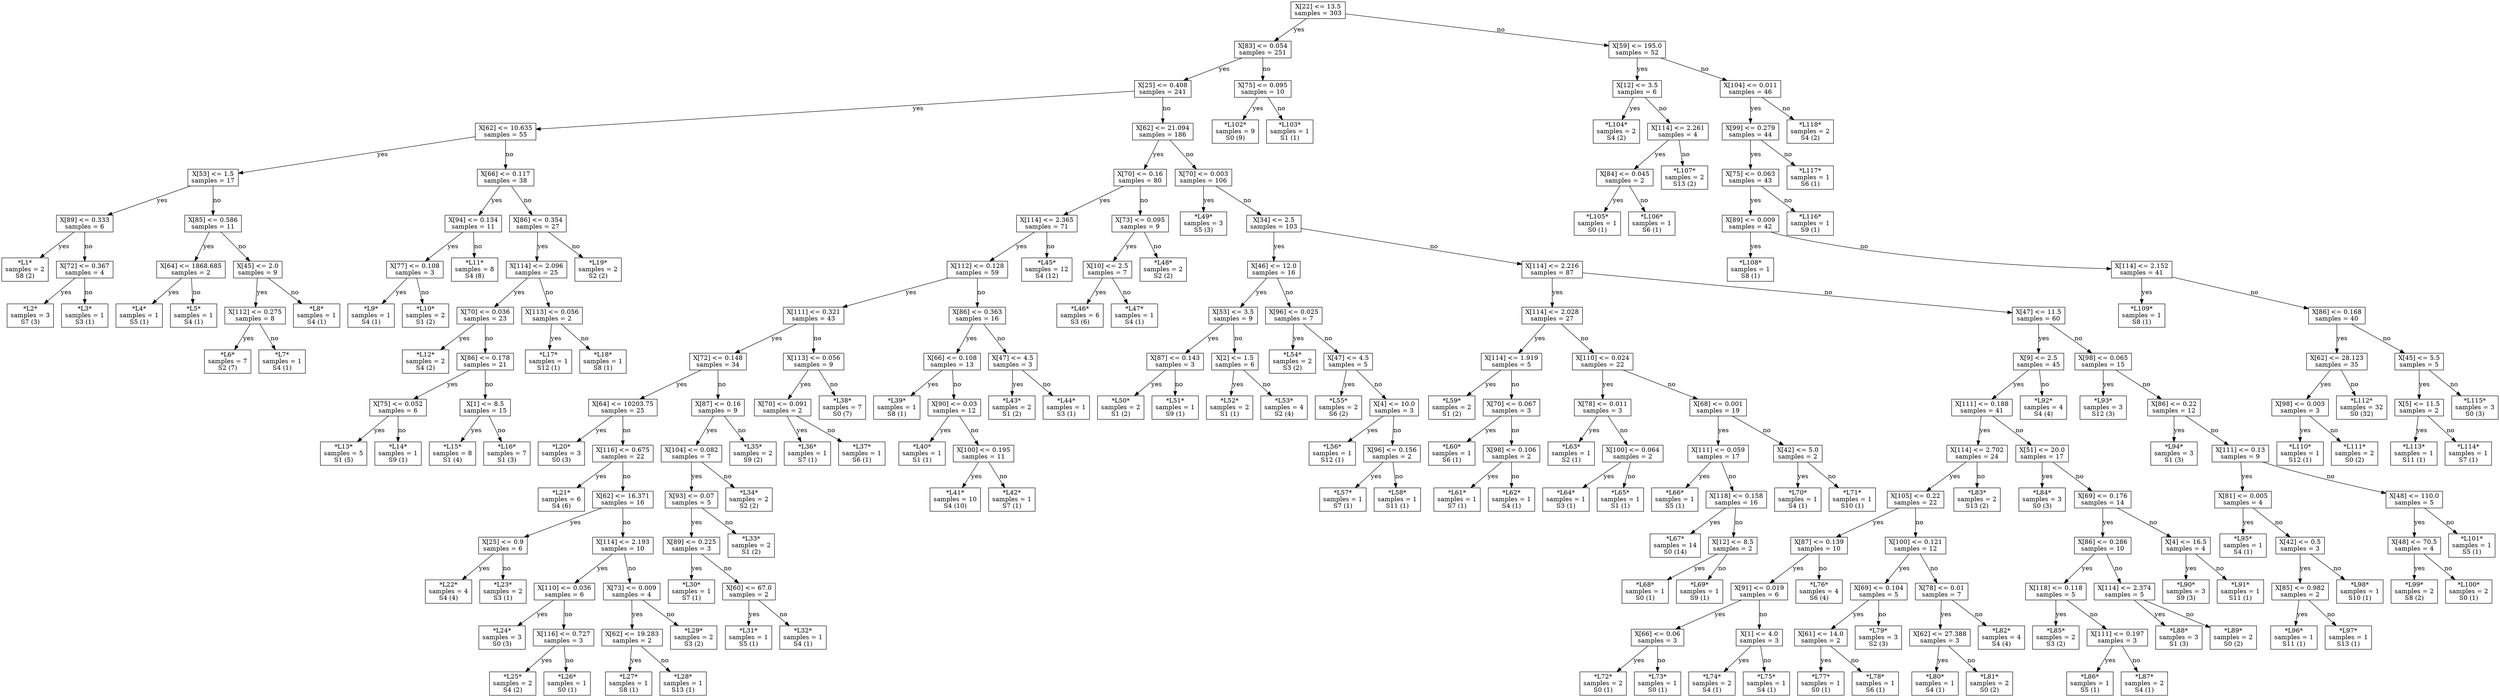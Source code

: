 digraph Tree {
node [shape=box] ;
0 [label="X[22] <= 13.5\nsamples = 303\n"] ;
1 [label="X[83] <= 0.054\nsamples = 251\n"] ;
0 -> 1 [label="yes"];
2 [label="X[25] <= 0.408\nsamples = 241\n"] ;
1 -> 2 [label="yes"];
3 [label="X[62] <= 10.635\nsamples = 55\n"] ;
2 -> 3 [label="yes"];
4 [label="X[53] <= 1.5\nsamples = 17\n"] ;
3 -> 4 [label="yes"];
5 [label="X[89] <= 0.333\nsamples = 6\n"] ;
4 -> 5 [label="yes"];
6 [label="*L1*\nsamples = 2\nS8 (2)\n"] ;
5 -> 6 [label="yes"];
7 [label="X[72] <= 0.367\nsamples = 4\n"] ;
5 -> 7 [label="no"];
8 [label="*L2*\nsamples = 3\nS7 (3)\n"] ;
7 -> 8 [label="yes"];
9 [label="*L3*\nsamples = 1\nS3 (1)\n"] ;
7 -> 9 [label="no"];
10 [label="X[85] <= 0.586\nsamples = 11\n"] ;
4 -> 10 [label="no"];
11 [label="X[64] <= 1868.685\nsamples = 2\n"] ;
10 -> 11 [label="yes"];
12 [label="*L4*\nsamples = 1\nS5 (1)\n"] ;
11 -> 12 [label="yes"];
13 [label="*L5*\nsamples = 1\nS4 (1)\n"] ;
11 -> 13 [label="no"];
14 [label="X[45] <= 2.0\nsamples = 9\n"] ;
10 -> 14 [label="no"];
15 [label="X[112] <= 0.275\nsamples = 8\n"] ;
14 -> 15 [label="yes"];
16 [label="*L6*\nsamples = 7\nS2 (7)\n"] ;
15 -> 16 [label="yes"];
17 [label="*L7*\nsamples = 1\nS4 (1)\n"] ;
15 -> 17 [label="no"];
18 [label="*L8*\nsamples = 1\nS4 (1)\n"] ;
14 -> 18 [label="no"];
19 [label="X[66] <= 0.117\nsamples = 38\n"] ;
3 -> 19 [label="no"];
20 [label="X[94] <= 0.134\nsamples = 11\n"] ;
19 -> 20 [label="yes"];
21 [label="X[77] <= 0.108\nsamples = 3\n"] ;
20 -> 21 [label="yes"];
22 [label="*L9*\nsamples = 1\nS4 (1)\n"] ;
21 -> 22 [label="yes"];
23 [label="*L10*\nsamples = 2\nS1 (2)\n"] ;
21 -> 23 [label="no"];
24 [label="*L11*\nsamples = 8\nS4 (8)\n"] ;
20 -> 24 [label="no"];
25 [label="X[86] <= 0.354\nsamples = 27\n"] ;
19 -> 25 [label="no"];
26 [label="X[114] <= 2.096\nsamples = 25\n"] ;
25 -> 26 [label="yes"];
27 [label="X[70] <= 0.036\nsamples = 23\n"] ;
26 -> 27 [label="yes"];
28 [label="*L12*\nsamples = 2\nS4 (2)\n"] ;
27 -> 28 [label="yes"];
29 [label="X[86] <= 0.178\nsamples = 21\n"] ;
27 -> 29 [label="no"];
30 [label="X[75] <= 0.052\nsamples = 6\n"] ;
29 -> 30 [label="yes"];
31 [label="*L13*\nsamples = 5\nS1 (5)\n"] ;
30 -> 31 [label="yes"];
32 [label="*L14*\nsamples = 1\nS9 (1)\n"] ;
30 -> 32 [label="no"];
33 [label="X[1] <= 8.5\nsamples = 15\n"] ;
29 -> 33 [label="no"];
34 [label="*L15*\nsamples = 8\nS1 (4)\n"] ;
33 -> 34 [label="yes"];
35 [label="*L16*\nsamples = 7\nS1 (3)\n"] ;
33 -> 35 [label="no"];
36 [label="X[113] <= 0.056\nsamples = 2\n"] ;
26 -> 36 [label="no"];
37 [label="*L17*\nsamples = 1\nS12 (1)\n"] ;
36 -> 37 [label="yes"];
38 [label="*L18*\nsamples = 1\nS8 (1)\n"] ;
36 -> 38 [label="no"];
39 [label="*L19*\nsamples = 2\nS2 (2)\n"] ;
25 -> 39 [label="no"];
40 [label="X[62] <= 21.094\nsamples = 186\n"] ;
2 -> 40 [label="no"];
41 [label="X[70] <= 0.16\nsamples = 80\n"] ;
40 -> 41 [label="yes"];
42 [label="X[114] <= 2.365\nsamples = 71\n"] ;
41 -> 42 [label="yes"];
43 [label="X[112] <= 0.128\nsamples = 59\n"] ;
42 -> 43 [label="yes"];
44 [label="X[111] <= 0.321\nsamples = 43\n"] ;
43 -> 44 [label="yes"];
45 [label="X[72] <= 0.148\nsamples = 34\n"] ;
44 -> 45 [label="yes"];
46 [label="X[64] <= 10203.75\nsamples = 25\n"] ;
45 -> 46 [label="yes"];
47 [label="*L20*\nsamples = 3\nS0 (3)\n"] ;
46 -> 47 [label="yes"];
48 [label="X[116] <= 0.675\nsamples = 22\n"] ;
46 -> 48 [label="no"];
49 [label="*L21*\nsamples = 6\nS4 (6)\n"] ;
48 -> 49 [label="yes"];
50 [label="X[62] <= 16.371\nsamples = 16\n"] ;
48 -> 50 [label="no"];
51 [label="X[25] <= 0.9\nsamples = 6\n"] ;
50 -> 51 [label="yes"];
52 [label="*L22*\nsamples = 4\nS4 (4)\n"] ;
51 -> 52 [label="yes"];
53 [label="*L23*\nsamples = 2\nS3 (1)\n"] ;
51 -> 53 [label="no"];
54 [label="X[114] <= 2.193\nsamples = 10\n"] ;
50 -> 54 [label="no"];
55 [label="X[110] <= 0.036\nsamples = 6\n"] ;
54 -> 55 [label="yes"];
56 [label="*L24*\nsamples = 3\nS0 (3)\n"] ;
55 -> 56 [label="yes"];
57 [label="X[116] <= 0.727\nsamples = 3\n"] ;
55 -> 57 [label="no"];
58 [label="*L25*\nsamples = 2\nS4 (2)\n"] ;
57 -> 58 [label="yes"];
59 [label="*L26*\nsamples = 1\nS0 (1)\n"] ;
57 -> 59 [label="no"];
60 [label="X[73] <= 0.009\nsamples = 4\n"] ;
54 -> 60 [label="no"];
61 [label="X[62] <= 19.283\nsamples = 2\n"] ;
60 -> 61 [label="yes"];
62 [label="*L27*\nsamples = 1\nS8 (1)\n"] ;
61 -> 62 [label="yes"];
63 [label="*L28*\nsamples = 1\nS13 (1)\n"] ;
61 -> 63 [label="no"];
64 [label="*L29*\nsamples = 2\nS3 (2)\n"] ;
60 -> 64 [label="no"];
65 [label="X[87] <= 0.16\nsamples = 9\n"] ;
45 -> 65 [label="no"];
66 [label="X[104] <= 0.082\nsamples = 7\n"] ;
65 -> 66 [label="yes"];
67 [label="X[93] <= 0.07\nsamples = 5\n"] ;
66 -> 67 [label="yes"];
68 [label="X[89] <= 0.225\nsamples = 3\n"] ;
67 -> 68 [label="yes"];
69 [label="*L30*\nsamples = 1\nS7 (1)\n"] ;
68 -> 69 [label="yes"];
70 [label="X[60] <= 67.0\nsamples = 2\n"] ;
68 -> 70 [label="no"];
71 [label="*L31*\nsamples = 1\nS5 (1)\n"] ;
70 -> 71 [label="yes"];
72 [label="*L32*\nsamples = 1\nS4 (1)\n"] ;
70 -> 72 [label="no"];
73 [label="*L33*\nsamples = 2\nS1 (2)\n"] ;
67 -> 73 [label="no"];
74 [label="*L34*\nsamples = 2\nS2 (2)\n"] ;
66 -> 74 [label="no"];
75 [label="*L35*\nsamples = 2\nS9 (2)\n"] ;
65 -> 75 [label="no"];
76 [label="X[113] <= 0.056\nsamples = 9\n"] ;
44 -> 76 [label="no"];
77 [label="X[70] <= 0.091\nsamples = 2\n"] ;
76 -> 77 [label="yes"];
78 [label="*L36*\nsamples = 1\nS7 (1)\n"] ;
77 -> 78 [label="yes"];
79 [label="*L37*\nsamples = 1\nS6 (1)\n"] ;
77 -> 79 [label="no"];
80 [label="*L38*\nsamples = 7\nS0 (7)\n"] ;
76 -> 80 [label="no"];
81 [label="X[86] <= 0.363\nsamples = 16\n"] ;
43 -> 81 [label="no"];
82 [label="X[66] <= 0.108\nsamples = 13\n"] ;
81 -> 82 [label="yes"];
83 [label="*L39*\nsamples = 1\nS8 (1)\n"] ;
82 -> 83 [label="yes"];
84 [label="X[90] <= 0.03\nsamples = 12\n"] ;
82 -> 84 [label="no"];
85 [label="*L40*\nsamples = 1\nS1 (1)\n"] ;
84 -> 85 [label="yes"];
86 [label="X[100] <= 0.195\nsamples = 11\n"] ;
84 -> 86 [label="no"];
87 [label="*L41*\nsamples = 10\nS4 (10)\n"] ;
86 -> 87 [label="yes"];
88 [label="*L42*\nsamples = 1\nS7 (1)\n"] ;
86 -> 88 [label="no"];
89 [label="X[47] <= 4.5\nsamples = 3\n"] ;
81 -> 89 [label="no"];
90 [label="*L43*\nsamples = 2\nS1 (2)\n"] ;
89 -> 90 [label="yes"];
91 [label="*L44*\nsamples = 1\nS3 (1)\n"] ;
89 -> 91 [label="no"];
92 [label="*L45*\nsamples = 12\nS4 (12)\n"] ;
42 -> 92 [label="no"];
93 [label="X[73] <= 0.095\nsamples = 9\n"] ;
41 -> 93 [label="no"];
94 [label="X[10] <= 2.5\nsamples = 7\n"] ;
93 -> 94 [label="yes"];
95 [label="*L46*\nsamples = 6\nS3 (6)\n"] ;
94 -> 95 [label="yes"];
96 [label="*L47*\nsamples = 1\nS4 (1)\n"] ;
94 -> 96 [label="no"];
97 [label="*L48*\nsamples = 2\nS2 (2)\n"] ;
93 -> 97 [label="no"];
98 [label="X[70] <= 0.003\nsamples = 106\n"] ;
40 -> 98 [label="no"];
99 [label="*L49*\nsamples = 3\nS5 (3)\n"] ;
98 -> 99 [label="yes"];
100 [label="X[34] <= 2.5\nsamples = 103\n"] ;
98 -> 100 [label="no"];
101 [label="X[46] <= 12.0\nsamples = 16\n"] ;
100 -> 101 [label="yes"];
102 [label="X[53] <= 3.5\nsamples = 9\n"] ;
101 -> 102 [label="yes"];
103 [label="X[87] <= 0.143\nsamples = 3\n"] ;
102 -> 103 [label="yes"];
104 [label="*L50*\nsamples = 2\nS1 (2)\n"] ;
103 -> 104 [label="yes"];
105 [label="*L51*\nsamples = 1\nS9 (1)\n"] ;
103 -> 105 [label="no"];
106 [label="X[2] <= 1.5\nsamples = 6\n"] ;
102 -> 106 [label="no"];
107 [label="*L52*\nsamples = 2\nS1 (1)\n"] ;
106 -> 107 [label="yes"];
108 [label="*L53*\nsamples = 4\nS2 (4)\n"] ;
106 -> 108 [label="no"];
109 [label="X[96] <= 0.025\nsamples = 7\n"] ;
101 -> 109 [label="no"];
110 [label="*L54*\nsamples = 2\nS3 (2)\n"] ;
109 -> 110 [label="yes"];
111 [label="X[47] <= 4.5\nsamples = 5\n"] ;
109 -> 111 [label="no"];
112 [label="*L55*\nsamples = 2\nS6 (2)\n"] ;
111 -> 112 [label="yes"];
113 [label="X[4] <= 10.0\nsamples = 3\n"] ;
111 -> 113 [label="no"];
114 [label="*L56*\nsamples = 1\nS12 (1)\n"] ;
113 -> 114 [label="yes"];
115 [label="X[96] <= 0.156\nsamples = 2\n"] ;
113 -> 115 [label="no"];
116 [label="*L57*\nsamples = 1\nS7 (1)\n"] ;
115 -> 116 [label="yes"];
117 [label="*L58*\nsamples = 1\nS11 (1)\n"] ;
115 -> 117 [label="no"];
118 [label="X[114] <= 2.216\nsamples = 87\n"] ;
100 -> 118 [label="no"];
119 [label="X[114] <= 2.028\nsamples = 27\n"] ;
118 -> 119 [label="yes"];
120 [label="X[114] <= 1.919\nsamples = 5\n"] ;
119 -> 120 [label="yes"];
121 [label="*L59*\nsamples = 2\nS1 (2)\n"] ;
120 -> 121 [label="yes"];
122 [label="X[70] <= 0.067\nsamples = 3\n"] ;
120 -> 122 [label="no"];
123 [label="*L60*\nsamples = 1\nS6 (1)\n"] ;
122 -> 123 [label="yes"];
124 [label="X[98] <= 0.106\nsamples = 2\n"] ;
122 -> 124 [label="no"];
125 [label="*L61*\nsamples = 1\nS7 (1)\n"] ;
124 -> 125 [label="yes"];
126 [label="*L62*\nsamples = 1\nS4 (1)\n"] ;
124 -> 126 [label="no"];
127 [label="X[110] <= 0.024\nsamples = 22\n"] ;
119 -> 127 [label="no"];
128 [label="X[78] <= 0.011\nsamples = 3\n"] ;
127 -> 128 [label="yes"];
129 [label="*L63*\nsamples = 1\nS2 (1)\n"] ;
128 -> 129 [label="yes"];
130 [label="X[100] <= 0.064\nsamples = 2\n"] ;
128 -> 130 [label="no"];
131 [label="*L64*\nsamples = 1\nS3 (1)\n"] ;
130 -> 131 [label="yes"];
132 [label="*L65*\nsamples = 1\nS1 (1)\n"] ;
130 -> 132 [label="no"];
133 [label="X[68] <= 0.001\nsamples = 19\n"] ;
127 -> 133 [label="no"];
134 [label="X[111] <= 0.059\nsamples = 17\n"] ;
133 -> 134 [label="yes"];
135 [label="*L66*\nsamples = 1\nS5 (1)\n"] ;
134 -> 135 [label="yes"];
136 [label="X[118] <= 0.158\nsamples = 16\n"] ;
134 -> 136 [label="no"];
137 [label="*L67*\nsamples = 14\nS0 (14)\n"] ;
136 -> 137 [label="yes"];
138 [label="X[12] <= 8.5\nsamples = 2\n"] ;
136 -> 138 [label="no"];
139 [label="*L68*\nsamples = 1\nS0 (1)\n"] ;
138 -> 139 [label="yes"];
140 [label="*L69*\nsamples = 1\nS9 (1)\n"] ;
138 -> 140 [label="no"];
141 [label="X[42] <= 5.0\nsamples = 2\n"] ;
133 -> 141 [label="no"];
142 [label="*L70*\nsamples = 1\nS4 (1)\n"] ;
141 -> 142 [label="yes"];
143 [label="*L71*\nsamples = 1\nS10 (1)\n"] ;
141 -> 143 [label="no"];
144 [label="X[47] <= 11.5\nsamples = 60\n"] ;
118 -> 144 [label="no"];
145 [label="X[9] <= 2.5\nsamples = 45\n"] ;
144 -> 145 [label="yes"];
146 [label="X[111] <= 0.188\nsamples = 41\n"] ;
145 -> 146 [label="yes"];
147 [label="X[114] <= 2.702\nsamples = 24\n"] ;
146 -> 147 [label="yes"];
148 [label="X[105] <= 0.22\nsamples = 22\n"] ;
147 -> 148 [label="yes"];
149 [label="X[87] <= 0.139\nsamples = 10\n"] ;
148 -> 149 [label="yes"];
150 [label="X[91] <= 0.019\nsamples = 6\n"] ;
149 -> 150 [label="yes"];
151 [label="X[66] <= 0.06\nsamples = 3\n"] ;
150 -> 151 [label="yes"];
152 [label="*L72*\nsamples = 2\nS0 (1)\n"] ;
151 -> 152 [label="yes"];
153 [label="*L73*\nsamples = 1\nS0 (1)\n"] ;
151 -> 153 [label="no"];
154 [label="X[1] <= 4.0\nsamples = 3\n"] ;
150 -> 154 [label="no"];
155 [label="*L74*\nsamples = 2\nS4 (1)\n"] ;
154 -> 155 [label="yes"];
156 [label="*L75*\nsamples = 1\nS4 (1)\n"] ;
154 -> 156 [label="no"];
157 [label="*L76*\nsamples = 4\nS6 (4)\n"] ;
149 -> 157 [label="no"];
158 [label="X[100] <= 0.121\nsamples = 12\n"] ;
148 -> 158 [label="no"];
159 [label="X[69] <= 0.104\nsamples = 5\n"] ;
158 -> 159 [label="yes"];
160 [label="X[61] <= 14.0\nsamples = 2\n"] ;
159 -> 160 [label="yes"];
161 [label="*L77*\nsamples = 1\nS0 (1)\n"] ;
160 -> 161 [label="yes"];
162 [label="*L78*\nsamples = 1\nS6 (1)\n"] ;
160 -> 162 [label="no"];
163 [label="*L79*\nsamples = 3\nS2 (3)\n"] ;
159 -> 163 [label="no"];
164 [label="X[78] <= 0.01\nsamples = 7\n"] ;
158 -> 164 [label="no"];
165 [label="X[62] <= 27.388\nsamples = 3\n"] ;
164 -> 165 [label="yes"];
166 [label="*L80*\nsamples = 1\nS4 (1)\n"] ;
165 -> 166 [label="yes"];
167 [label="*L81*\nsamples = 2\nS0 (2)\n"] ;
165 -> 167 [label="no"];
168 [label="*L82*\nsamples = 4\nS4 (4)\n"] ;
164 -> 168 [label="no"];
169 [label="*L83*\nsamples = 2\nS13 (2)\n"] ;
147 -> 169 [label="no"];
170 [label="X[51] <= 20.0\nsamples = 17\n"] ;
146 -> 170 [label="no"];
171 [label="*L84*\nsamples = 3\nS0 (3)\n"] ;
170 -> 171 [label="yes"];
172 [label="X[69] <= 0.176\nsamples = 14\n"] ;
170 -> 172 [label="no"];
173 [label="X[86] <= 0.286\nsamples = 10\n"] ;
172 -> 173 [label="yes"];
174 [label="X[118] <= 0.118\nsamples = 5\n"] ;
173 -> 174 [label="yes"];
175 [label="*L85*\nsamples = 2\nS3 (2)\n"] ;
174 -> 175 [label="yes"];
176 [label="X[111] <= 0.197\nsamples = 3\n"] ;
174 -> 176 [label="no"];
177 [label="*L86*\nsamples = 1\nS5 (1)\n"] ;
176 -> 177 [label="yes"];
178 [label="*L87*\nsamples = 2\nS4 (1)\n"] ;
176 -> 178 [label="no"];
179 [label="X[114] <= 2.374\nsamples = 5\n"] ;
173 -> 179 [label="no"];
180 [label="*L88*\nsamples = 3\nS1 (3)\n"] ;
179 -> 180 [label="yes"];
181 [label="*L89*\nsamples = 2\nS0 (2)\n"] ;
179 -> 181 [label="no"];
182 [label="X[4] <= 16.5\nsamples = 4\n"] ;
172 -> 182 [label="no"];
183 [label="*L90*\nsamples = 3\nS9 (3)\n"] ;
182 -> 183 [label="yes"];
184 [label="*L91*\nsamples = 1\nS11 (1)\n"] ;
182 -> 184 [label="no"];
185 [label="*L92*\nsamples = 4\nS4 (4)\n"] ;
145 -> 185 [label="no"];
186 [label="X[98] <= 0.065\nsamples = 15\n"] ;
144 -> 186 [label="no"];
187 [label="*L93*\nsamples = 3\nS12 (3)\n"] ;
186 -> 187 [label="yes"];
188 [label="X[86] <= 0.22\nsamples = 12\n"] ;
186 -> 188 [label="no"];
189 [label="*L94*\nsamples = 3\nS1 (3)\n"] ;
188 -> 189 [label="yes"];
190 [label="X[111] <= 0.13\nsamples = 9\n"] ;
188 -> 190 [label="no"];
191 [label="X[81] <= 0.005\nsamples = 4\n"] ;
190 -> 191 [label="yes"];
192 [label="*L95*\nsamples = 1\nS4 (1)\n"] ;
191 -> 192 [label="yes"];
193 [label="X[42] <= 0.5\nsamples = 3\n"] ;
191 -> 193 [label="no"];
194 [label="X[85] <= 0.982\nsamples = 2\n"] ;
193 -> 194 [label="yes"];
195 [label="*L96*\nsamples = 1\nS11 (1)\n"] ;
194 -> 195 [label="yes"];
196 [label="*L97*\nsamples = 1\nS13 (1)\n"] ;
194 -> 196 [label="no"];
197 [label="*L98*\nsamples = 1\nS10 (1)\n"] ;
193 -> 197 [label="no"];
198 [label="X[48] <= 110.0\nsamples = 5\n"] ;
190 -> 198 [label="no"];
199 [label="X[48] <= 70.5\nsamples = 4\n"] ;
198 -> 199 [label="yes"];
200 [label="*L99*\nsamples = 2\nS8 (2)\n"] ;
199 -> 200 [label="yes"];
201 [label="*L100*\nsamples = 2\nS0 (1)\n"] ;
199 -> 201 [label="no"];
202 [label="*L101*\nsamples = 1\nS5 (1)\n"] ;
198 -> 202 [label="no"];
203 [label="X[75] <= 0.095\nsamples = 10\n"] ;
1 -> 203 [label="no"];
204 [label="*L102*\nsamples = 9\nS0 (9)\n"] ;
203 -> 204 [label="yes"];
205 [label="*L103*\nsamples = 1\nS1 (1)\n"] ;
203 -> 205 [label="no"];
206 [label="X[59] <= 195.0\nsamples = 52\n"] ;
0 -> 206 [label="no"];
207 [label="X[12] <= 3.5\nsamples = 6\n"] ;
206 -> 207 [label="yes"];
208 [label="*L104*\nsamples = 2\nS4 (2)\n"] ;
207 -> 208 [label="yes"];
209 [label="X[114] <= 2.261\nsamples = 4\n"] ;
207 -> 209 [label="no"];
210 [label="X[84] <= 0.045\nsamples = 2\n"] ;
209 -> 210 [label="yes"];
211 [label="*L105*\nsamples = 1\nS0 (1)\n"] ;
210 -> 211 [label="yes"];
212 [label="*L106*\nsamples = 1\nS6 (1)\n"] ;
210 -> 212 [label="no"];
213 [label="*L107*\nsamples = 2\nS13 (2)\n"] ;
209 -> 213 [label="no"];
214 [label="X[104] <= 0.011\nsamples = 46\n"] ;
206 -> 214 [label="no"];
215 [label="X[99] <= 0.279\nsamples = 44\n"] ;
214 -> 215 [label="yes"];
216 [label="X[75] <= 0.063\nsamples = 43\n"] ;
215 -> 216 [label="yes"];
217 [label="X[89] <= 0.009\nsamples = 42\n"] ;
216 -> 217 [label="yes"];
218 [label="*L108*\nsamples = 1\nS8 (1)\n"] ;
217 -> 218 [label="yes"];
219 [label="X[114] <= 2.152\nsamples = 41\n"] ;
217 -> 219 [label="no"];
220 [label="*L109*\nsamples = 1\nS8 (1)\n"] ;
219 -> 220 [label="yes"];
221 [label="X[86] <= 0.168\nsamples = 40\n"] ;
219 -> 221 [label="no"];
222 [label="X[62] <= 28.123\nsamples = 35\n"] ;
221 -> 222 [label="yes"];
223 [label="X[98] <= 0.003\nsamples = 3\n"] ;
222 -> 223 [label="yes"];
224 [label="*L110*\nsamples = 1\nS12 (1)\n"] ;
223 -> 224 [label="yes"];
225 [label="*L111*\nsamples = 2\nS0 (2)\n"] ;
223 -> 225 [label="no"];
226 [label="*L112*\nsamples = 32\nS0 (32)\n"] ;
222 -> 226 [label="no"];
227 [label="X[45] <= 5.5\nsamples = 5\n"] ;
221 -> 227 [label="no"];
228 [label="X[5] <= 11.5\nsamples = 2\n"] ;
227 -> 228 [label="yes"];
229 [label="*L113*\nsamples = 1\nS11 (1)\n"] ;
228 -> 229 [label="yes"];
230 [label="*L114*\nsamples = 1\nS7 (1)\n"] ;
228 -> 230 [label="no"];
231 [label="*L115*\nsamples = 3\nS0 (3)\n"] ;
227 -> 231 [label="no"];
232 [label="*L116*\nsamples = 1\nS9 (1)\n"] ;
216 -> 232 [label="no"];
233 [label="*L117*\nsamples = 1\nS6 (1)\n"] ;
215 -> 233 [label="no"];
234 [label="*L118*\nsamples = 2\nS4 (2)\n"] ;
214 -> 234 [label="no"];
}
